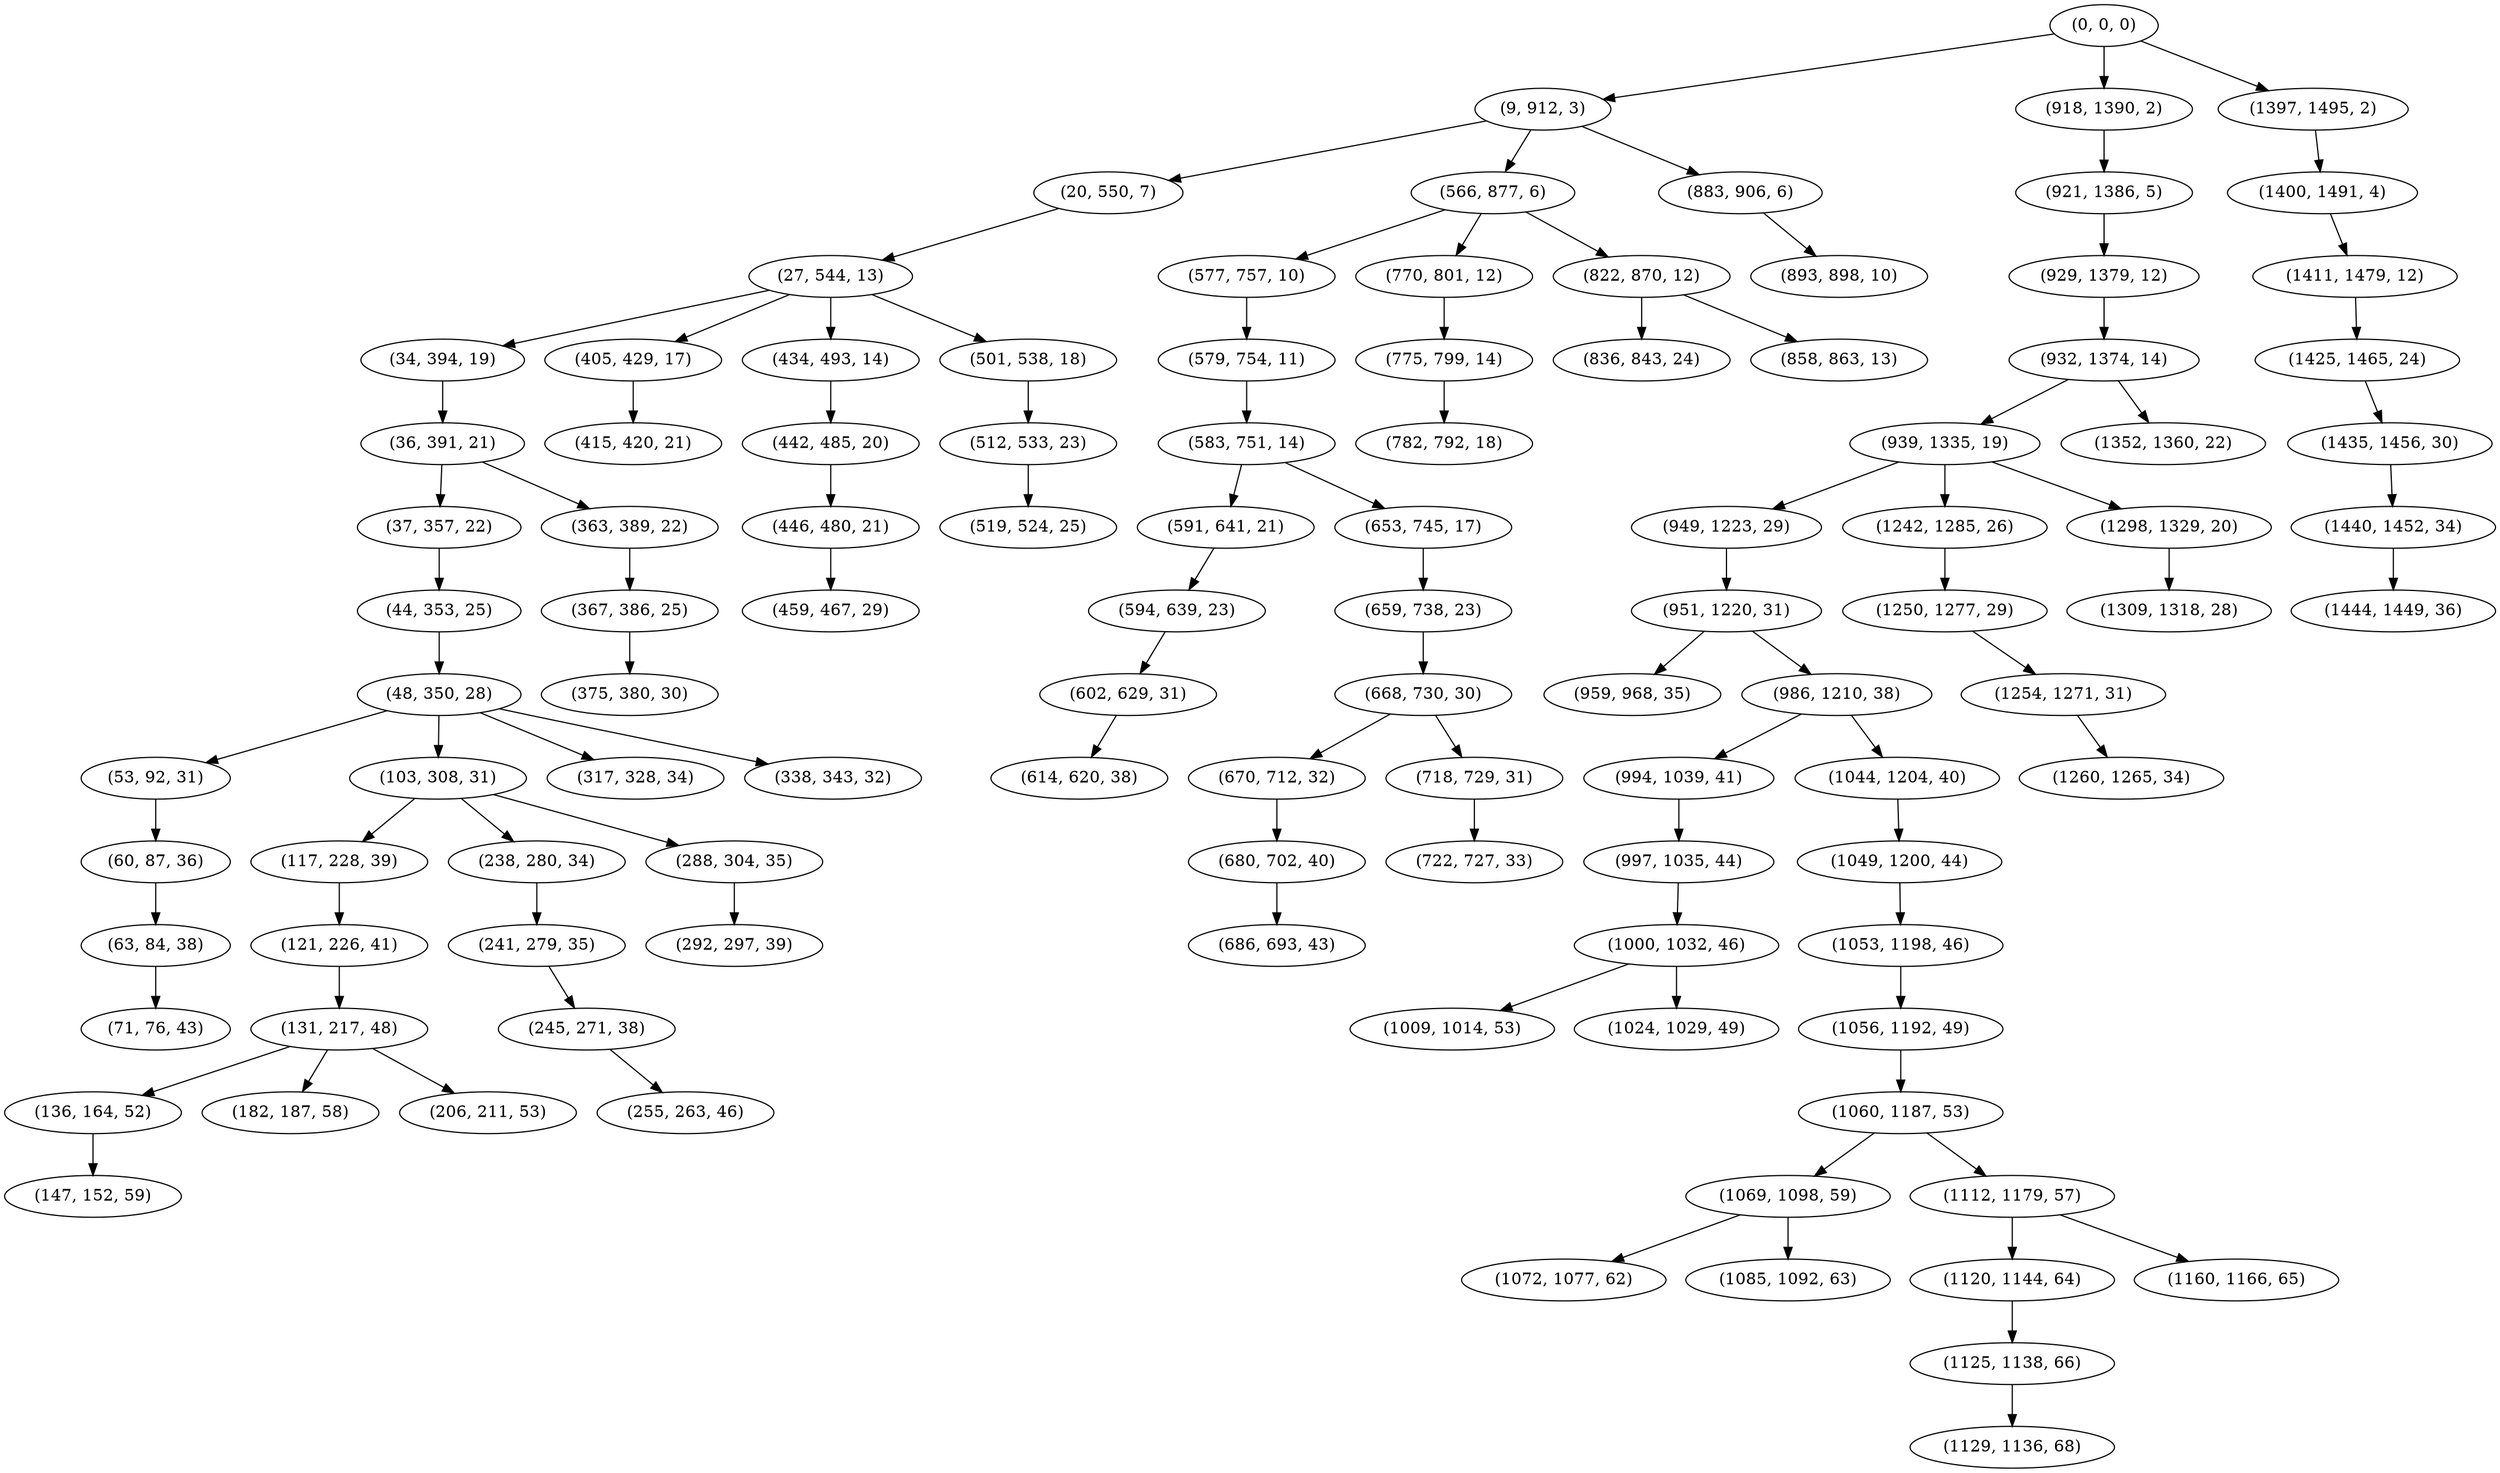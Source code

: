 digraph tree {
    "(0, 0, 0)";
    "(9, 912, 3)";
    "(20, 550, 7)";
    "(27, 544, 13)";
    "(34, 394, 19)";
    "(36, 391, 21)";
    "(37, 357, 22)";
    "(44, 353, 25)";
    "(48, 350, 28)";
    "(53, 92, 31)";
    "(60, 87, 36)";
    "(63, 84, 38)";
    "(71, 76, 43)";
    "(103, 308, 31)";
    "(117, 228, 39)";
    "(121, 226, 41)";
    "(131, 217, 48)";
    "(136, 164, 52)";
    "(147, 152, 59)";
    "(182, 187, 58)";
    "(206, 211, 53)";
    "(238, 280, 34)";
    "(241, 279, 35)";
    "(245, 271, 38)";
    "(255, 263, 46)";
    "(288, 304, 35)";
    "(292, 297, 39)";
    "(317, 328, 34)";
    "(338, 343, 32)";
    "(363, 389, 22)";
    "(367, 386, 25)";
    "(375, 380, 30)";
    "(405, 429, 17)";
    "(415, 420, 21)";
    "(434, 493, 14)";
    "(442, 485, 20)";
    "(446, 480, 21)";
    "(459, 467, 29)";
    "(501, 538, 18)";
    "(512, 533, 23)";
    "(519, 524, 25)";
    "(566, 877, 6)";
    "(577, 757, 10)";
    "(579, 754, 11)";
    "(583, 751, 14)";
    "(591, 641, 21)";
    "(594, 639, 23)";
    "(602, 629, 31)";
    "(614, 620, 38)";
    "(653, 745, 17)";
    "(659, 738, 23)";
    "(668, 730, 30)";
    "(670, 712, 32)";
    "(680, 702, 40)";
    "(686, 693, 43)";
    "(718, 729, 31)";
    "(722, 727, 33)";
    "(770, 801, 12)";
    "(775, 799, 14)";
    "(782, 792, 18)";
    "(822, 870, 12)";
    "(836, 843, 24)";
    "(858, 863, 13)";
    "(883, 906, 6)";
    "(893, 898, 10)";
    "(918, 1390, 2)";
    "(921, 1386, 5)";
    "(929, 1379, 12)";
    "(932, 1374, 14)";
    "(939, 1335, 19)";
    "(949, 1223, 29)";
    "(951, 1220, 31)";
    "(959, 968, 35)";
    "(986, 1210, 38)";
    "(994, 1039, 41)";
    "(997, 1035, 44)";
    "(1000, 1032, 46)";
    "(1009, 1014, 53)";
    "(1024, 1029, 49)";
    "(1044, 1204, 40)";
    "(1049, 1200, 44)";
    "(1053, 1198, 46)";
    "(1056, 1192, 49)";
    "(1060, 1187, 53)";
    "(1069, 1098, 59)";
    "(1072, 1077, 62)";
    "(1085, 1092, 63)";
    "(1112, 1179, 57)";
    "(1120, 1144, 64)";
    "(1125, 1138, 66)";
    "(1129, 1136, 68)";
    "(1160, 1166, 65)";
    "(1242, 1285, 26)";
    "(1250, 1277, 29)";
    "(1254, 1271, 31)";
    "(1260, 1265, 34)";
    "(1298, 1329, 20)";
    "(1309, 1318, 28)";
    "(1352, 1360, 22)";
    "(1397, 1495, 2)";
    "(1400, 1491, 4)";
    "(1411, 1479, 12)";
    "(1425, 1465, 24)";
    "(1435, 1456, 30)";
    "(1440, 1452, 34)";
    "(1444, 1449, 36)";
    "(0, 0, 0)" -> "(9, 912, 3)";
    "(0, 0, 0)" -> "(918, 1390, 2)";
    "(0, 0, 0)" -> "(1397, 1495, 2)";
    "(9, 912, 3)" -> "(20, 550, 7)";
    "(9, 912, 3)" -> "(566, 877, 6)";
    "(9, 912, 3)" -> "(883, 906, 6)";
    "(20, 550, 7)" -> "(27, 544, 13)";
    "(27, 544, 13)" -> "(34, 394, 19)";
    "(27, 544, 13)" -> "(405, 429, 17)";
    "(27, 544, 13)" -> "(434, 493, 14)";
    "(27, 544, 13)" -> "(501, 538, 18)";
    "(34, 394, 19)" -> "(36, 391, 21)";
    "(36, 391, 21)" -> "(37, 357, 22)";
    "(36, 391, 21)" -> "(363, 389, 22)";
    "(37, 357, 22)" -> "(44, 353, 25)";
    "(44, 353, 25)" -> "(48, 350, 28)";
    "(48, 350, 28)" -> "(53, 92, 31)";
    "(48, 350, 28)" -> "(103, 308, 31)";
    "(48, 350, 28)" -> "(317, 328, 34)";
    "(48, 350, 28)" -> "(338, 343, 32)";
    "(53, 92, 31)" -> "(60, 87, 36)";
    "(60, 87, 36)" -> "(63, 84, 38)";
    "(63, 84, 38)" -> "(71, 76, 43)";
    "(103, 308, 31)" -> "(117, 228, 39)";
    "(103, 308, 31)" -> "(238, 280, 34)";
    "(103, 308, 31)" -> "(288, 304, 35)";
    "(117, 228, 39)" -> "(121, 226, 41)";
    "(121, 226, 41)" -> "(131, 217, 48)";
    "(131, 217, 48)" -> "(136, 164, 52)";
    "(131, 217, 48)" -> "(182, 187, 58)";
    "(131, 217, 48)" -> "(206, 211, 53)";
    "(136, 164, 52)" -> "(147, 152, 59)";
    "(238, 280, 34)" -> "(241, 279, 35)";
    "(241, 279, 35)" -> "(245, 271, 38)";
    "(245, 271, 38)" -> "(255, 263, 46)";
    "(288, 304, 35)" -> "(292, 297, 39)";
    "(363, 389, 22)" -> "(367, 386, 25)";
    "(367, 386, 25)" -> "(375, 380, 30)";
    "(405, 429, 17)" -> "(415, 420, 21)";
    "(434, 493, 14)" -> "(442, 485, 20)";
    "(442, 485, 20)" -> "(446, 480, 21)";
    "(446, 480, 21)" -> "(459, 467, 29)";
    "(501, 538, 18)" -> "(512, 533, 23)";
    "(512, 533, 23)" -> "(519, 524, 25)";
    "(566, 877, 6)" -> "(577, 757, 10)";
    "(566, 877, 6)" -> "(770, 801, 12)";
    "(566, 877, 6)" -> "(822, 870, 12)";
    "(577, 757, 10)" -> "(579, 754, 11)";
    "(579, 754, 11)" -> "(583, 751, 14)";
    "(583, 751, 14)" -> "(591, 641, 21)";
    "(583, 751, 14)" -> "(653, 745, 17)";
    "(591, 641, 21)" -> "(594, 639, 23)";
    "(594, 639, 23)" -> "(602, 629, 31)";
    "(602, 629, 31)" -> "(614, 620, 38)";
    "(653, 745, 17)" -> "(659, 738, 23)";
    "(659, 738, 23)" -> "(668, 730, 30)";
    "(668, 730, 30)" -> "(670, 712, 32)";
    "(668, 730, 30)" -> "(718, 729, 31)";
    "(670, 712, 32)" -> "(680, 702, 40)";
    "(680, 702, 40)" -> "(686, 693, 43)";
    "(718, 729, 31)" -> "(722, 727, 33)";
    "(770, 801, 12)" -> "(775, 799, 14)";
    "(775, 799, 14)" -> "(782, 792, 18)";
    "(822, 870, 12)" -> "(836, 843, 24)";
    "(822, 870, 12)" -> "(858, 863, 13)";
    "(883, 906, 6)" -> "(893, 898, 10)";
    "(918, 1390, 2)" -> "(921, 1386, 5)";
    "(921, 1386, 5)" -> "(929, 1379, 12)";
    "(929, 1379, 12)" -> "(932, 1374, 14)";
    "(932, 1374, 14)" -> "(939, 1335, 19)";
    "(932, 1374, 14)" -> "(1352, 1360, 22)";
    "(939, 1335, 19)" -> "(949, 1223, 29)";
    "(939, 1335, 19)" -> "(1242, 1285, 26)";
    "(939, 1335, 19)" -> "(1298, 1329, 20)";
    "(949, 1223, 29)" -> "(951, 1220, 31)";
    "(951, 1220, 31)" -> "(959, 968, 35)";
    "(951, 1220, 31)" -> "(986, 1210, 38)";
    "(986, 1210, 38)" -> "(994, 1039, 41)";
    "(986, 1210, 38)" -> "(1044, 1204, 40)";
    "(994, 1039, 41)" -> "(997, 1035, 44)";
    "(997, 1035, 44)" -> "(1000, 1032, 46)";
    "(1000, 1032, 46)" -> "(1009, 1014, 53)";
    "(1000, 1032, 46)" -> "(1024, 1029, 49)";
    "(1044, 1204, 40)" -> "(1049, 1200, 44)";
    "(1049, 1200, 44)" -> "(1053, 1198, 46)";
    "(1053, 1198, 46)" -> "(1056, 1192, 49)";
    "(1056, 1192, 49)" -> "(1060, 1187, 53)";
    "(1060, 1187, 53)" -> "(1069, 1098, 59)";
    "(1060, 1187, 53)" -> "(1112, 1179, 57)";
    "(1069, 1098, 59)" -> "(1072, 1077, 62)";
    "(1069, 1098, 59)" -> "(1085, 1092, 63)";
    "(1112, 1179, 57)" -> "(1120, 1144, 64)";
    "(1112, 1179, 57)" -> "(1160, 1166, 65)";
    "(1120, 1144, 64)" -> "(1125, 1138, 66)";
    "(1125, 1138, 66)" -> "(1129, 1136, 68)";
    "(1242, 1285, 26)" -> "(1250, 1277, 29)";
    "(1250, 1277, 29)" -> "(1254, 1271, 31)";
    "(1254, 1271, 31)" -> "(1260, 1265, 34)";
    "(1298, 1329, 20)" -> "(1309, 1318, 28)";
    "(1397, 1495, 2)" -> "(1400, 1491, 4)";
    "(1400, 1491, 4)" -> "(1411, 1479, 12)";
    "(1411, 1479, 12)" -> "(1425, 1465, 24)";
    "(1425, 1465, 24)" -> "(1435, 1456, 30)";
    "(1435, 1456, 30)" -> "(1440, 1452, 34)";
    "(1440, 1452, 34)" -> "(1444, 1449, 36)";
}
